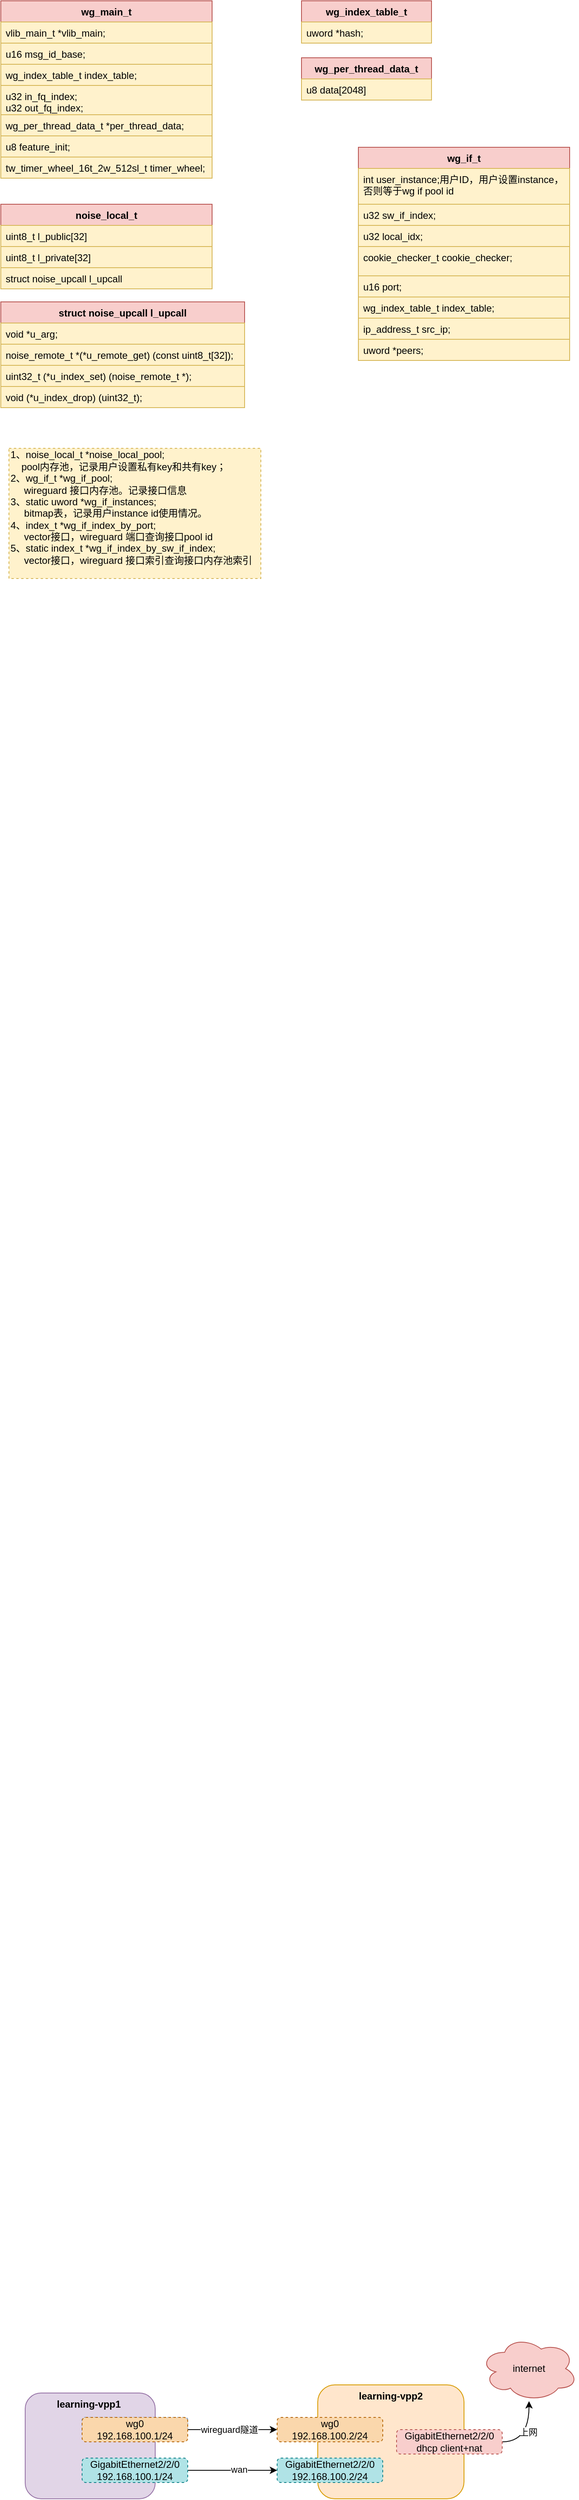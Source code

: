 <mxfile version="15.7.0" type="github">
  <diagram id="7AvQUt7DT94bOIP2M_y_" name="Page-1">
    <mxGraphModel dx="782" dy="436" grid="1" gridSize="10" guides="1" tooltips="1" connect="1" arrows="1" fold="1" page="1" pageScale="1" pageWidth="827" pageHeight="1169" math="0" shadow="0">
      <root>
        <mxCell id="0" />
        <mxCell id="1" parent="0" />
        <mxCell id="nrJYDSRIosnN7z2e5aEC-1" value="wg_main_t" style="swimlane;fontStyle=1;align=center;verticalAlign=top;childLayout=stackLayout;horizontal=1;startSize=26;horizontalStack=0;resizeParent=1;resizeParentMax=0;resizeLast=0;collapsible=1;marginBottom=0;fillColor=#f8cecc;strokeColor=#b85450;" parent="1" vertex="1">
          <mxGeometry x="70" y="150" width="260" height="218" as="geometry" />
        </mxCell>
        <mxCell id="nrJYDSRIosnN7z2e5aEC-2" value="vlib_main_t *vlib_main;" style="text;strokeColor=#d6b656;fillColor=#fff2cc;align=left;verticalAlign=top;spacingLeft=4;spacingRight=4;overflow=hidden;rotatable=0;points=[[0,0.5],[1,0.5]];portConstraint=eastwest;" parent="nrJYDSRIosnN7z2e5aEC-1" vertex="1">
          <mxGeometry y="26" width="260" height="26" as="geometry" />
        </mxCell>
        <mxCell id="nrJYDSRIosnN7z2e5aEC-4" value="u16 msg_id_base;" style="text;strokeColor=#d6b656;fillColor=#fff2cc;align=left;verticalAlign=top;spacingLeft=4;spacingRight=4;overflow=hidden;rotatable=0;points=[[0,0.5],[1,0.5]];portConstraint=eastwest;" parent="nrJYDSRIosnN7z2e5aEC-1" vertex="1">
          <mxGeometry y="52" width="260" height="26" as="geometry" />
        </mxCell>
        <mxCell id="nrJYDSRIosnN7z2e5aEC-5" value="wg_index_table_t index_table;" style="text;strokeColor=#d6b656;fillColor=#fff2cc;align=left;verticalAlign=top;spacingLeft=4;spacingRight=4;overflow=hidden;rotatable=0;points=[[0,0.5],[1,0.5]];portConstraint=eastwest;" parent="nrJYDSRIosnN7z2e5aEC-1" vertex="1">
          <mxGeometry y="78" width="260" height="26" as="geometry" />
        </mxCell>
        <mxCell id="nrJYDSRIosnN7z2e5aEC-6" value="u32 in_fq_index;&#xa;u32 out_fq_index;" style="text;strokeColor=#d6b656;fillColor=#fff2cc;align=left;verticalAlign=top;spacingLeft=4;spacingRight=4;overflow=hidden;rotatable=0;points=[[0,0.5],[1,0.5]];portConstraint=eastwest;" parent="nrJYDSRIosnN7z2e5aEC-1" vertex="1">
          <mxGeometry y="104" width="260" height="36" as="geometry" />
        </mxCell>
        <mxCell id="nrJYDSRIosnN7z2e5aEC-7" value="wg_per_thread_data_t *per_thread_data;" style="text;strokeColor=#d6b656;fillColor=#fff2cc;align=left;verticalAlign=top;spacingLeft=4;spacingRight=4;overflow=hidden;rotatable=0;points=[[0,0.5],[1,0.5]];portConstraint=eastwest;" parent="nrJYDSRIosnN7z2e5aEC-1" vertex="1">
          <mxGeometry y="140" width="260" height="26" as="geometry" />
        </mxCell>
        <mxCell id="nrJYDSRIosnN7z2e5aEC-8" value="u8 feature_init;" style="text;strokeColor=#d6b656;fillColor=#fff2cc;align=left;verticalAlign=top;spacingLeft=4;spacingRight=4;overflow=hidden;rotatable=0;points=[[0,0.5],[1,0.5]];portConstraint=eastwest;" parent="nrJYDSRIosnN7z2e5aEC-1" vertex="1">
          <mxGeometry y="166" width="260" height="26" as="geometry" />
        </mxCell>
        <mxCell id="nrJYDSRIosnN7z2e5aEC-9" value="tw_timer_wheel_16t_2w_512sl_t timer_wheel;" style="text;strokeColor=#d6b656;fillColor=#fff2cc;align=left;verticalAlign=top;spacingLeft=4;spacingRight=4;overflow=hidden;rotatable=0;points=[[0,0.5],[1,0.5]];portConstraint=eastwest;" parent="nrJYDSRIosnN7z2e5aEC-1" vertex="1">
          <mxGeometry y="192" width="260" height="26" as="geometry" />
        </mxCell>
        <mxCell id="nrJYDSRIosnN7z2e5aEC-10" value="wg_index_table_t" style="swimlane;fontStyle=1;align=center;verticalAlign=top;childLayout=stackLayout;horizontal=1;startSize=26;horizontalStack=0;resizeParent=1;resizeParentMax=0;resizeLast=0;collapsible=1;marginBottom=0;fillColor=#f8cecc;strokeColor=#b85450;" parent="1" vertex="1">
          <mxGeometry x="440" y="150" width="160" height="52" as="geometry" />
        </mxCell>
        <mxCell id="nrJYDSRIosnN7z2e5aEC-11" value="uword *hash;" style="text;strokeColor=#d6b656;fillColor=#fff2cc;align=left;verticalAlign=top;spacingLeft=4;spacingRight=4;overflow=hidden;rotatable=0;points=[[0,0.5],[1,0.5]];portConstraint=eastwest;" parent="nrJYDSRIosnN7z2e5aEC-10" vertex="1">
          <mxGeometry y="26" width="160" height="26" as="geometry" />
        </mxCell>
        <mxCell id="nrJYDSRIosnN7z2e5aEC-14" value="wg_per_thread_data_t" style="swimlane;fontStyle=1;align=center;verticalAlign=top;childLayout=stackLayout;horizontal=1;startSize=26;horizontalStack=0;resizeParent=1;resizeParentMax=0;resizeLast=0;collapsible=1;marginBottom=0;fillColor=#f8cecc;strokeColor=#b85450;" parent="1" vertex="1">
          <mxGeometry x="440" y="220" width="160" height="52" as="geometry" />
        </mxCell>
        <mxCell id="nrJYDSRIosnN7z2e5aEC-15" value="u8 data[2048]" style="text;strokeColor=#d6b656;fillColor=#fff2cc;align=left;verticalAlign=top;spacingLeft=4;spacingRight=4;overflow=hidden;rotatable=0;points=[[0,0.5],[1,0.5]];portConstraint=eastwest;" parent="nrJYDSRIosnN7z2e5aEC-14" vertex="1">
          <mxGeometry y="26" width="160" height="26" as="geometry" />
        </mxCell>
        <mxCell id="nrJYDSRIosnN7z2e5aEC-16" value="noise_local_t" style="swimlane;fontStyle=1;align=center;verticalAlign=top;childLayout=stackLayout;horizontal=1;startSize=26;horizontalStack=0;resizeParent=1;resizeParentMax=0;resizeLast=0;collapsible=1;marginBottom=0;fillColor=#f8cecc;strokeColor=#b85450;" parent="1" vertex="1">
          <mxGeometry x="70" y="400" width="260" height="104" as="geometry" />
        </mxCell>
        <mxCell id="nrJYDSRIosnN7z2e5aEC-17" value="uint8_t l_public[32]" style="text;strokeColor=#d6b656;fillColor=#fff2cc;align=left;verticalAlign=top;spacingLeft=4;spacingRight=4;overflow=hidden;rotatable=0;points=[[0,0.5],[1,0.5]];portConstraint=eastwest;" parent="nrJYDSRIosnN7z2e5aEC-16" vertex="1">
          <mxGeometry y="26" width="260" height="26" as="geometry" />
        </mxCell>
        <mxCell id="nrJYDSRIosnN7z2e5aEC-18" value="uint8_t l_private[32]" style="text;strokeColor=#d6b656;fillColor=#fff2cc;align=left;verticalAlign=top;spacingLeft=4;spacingRight=4;overflow=hidden;rotatable=0;points=[[0,0.5],[1,0.5]];portConstraint=eastwest;" parent="nrJYDSRIosnN7z2e5aEC-16" vertex="1">
          <mxGeometry y="52" width="260" height="26" as="geometry" />
        </mxCell>
        <mxCell id="nrJYDSRIosnN7z2e5aEC-19" value="struct noise_upcall l_upcall" style="text;strokeColor=#d6b656;fillColor=#fff2cc;align=left;verticalAlign=top;spacingLeft=4;spacingRight=4;overflow=hidden;rotatable=0;points=[[0,0.5],[1,0.5]];portConstraint=eastwest;" parent="nrJYDSRIosnN7z2e5aEC-16" vertex="1">
          <mxGeometry y="78" width="260" height="26" as="geometry" />
        </mxCell>
        <mxCell id="nrJYDSRIosnN7z2e5aEC-24" value="struct noise_upcall l_upcall" style="swimlane;fontStyle=1;align=center;verticalAlign=top;childLayout=stackLayout;horizontal=1;startSize=26;horizontalStack=0;resizeParent=1;resizeParentMax=0;resizeLast=0;collapsible=1;marginBottom=0;fillColor=#f8cecc;strokeColor=#b85450;" parent="1" vertex="1">
          <mxGeometry x="70" y="520" width="300" height="130" as="geometry" />
        </mxCell>
        <mxCell id="nrJYDSRIosnN7z2e5aEC-25" value="void *u_arg;" style="text;strokeColor=#d6b656;fillColor=#fff2cc;align=left;verticalAlign=top;spacingLeft=4;spacingRight=4;overflow=hidden;rotatable=0;points=[[0,0.5],[1,0.5]];portConstraint=eastwest;" parent="nrJYDSRIosnN7z2e5aEC-24" vertex="1">
          <mxGeometry y="26" width="300" height="26" as="geometry" />
        </mxCell>
        <mxCell id="nrJYDSRIosnN7z2e5aEC-26" value="noise_remote_t *(*u_remote_get) (const uint8_t[32]);" style="text;strokeColor=#d6b656;fillColor=#fff2cc;align=left;verticalAlign=top;spacingLeft=4;spacingRight=4;overflow=hidden;rotatable=0;points=[[0,0.5],[1,0.5]];portConstraint=eastwest;" parent="nrJYDSRIosnN7z2e5aEC-24" vertex="1">
          <mxGeometry y="52" width="300" height="26" as="geometry" />
        </mxCell>
        <mxCell id="nrJYDSRIosnN7z2e5aEC-27" value="uint32_t (*u_index_set) (noise_remote_t *);" style="text;strokeColor=#d6b656;fillColor=#fff2cc;align=left;verticalAlign=top;spacingLeft=4;spacingRight=4;overflow=hidden;rotatable=0;points=[[0,0.5],[1,0.5]];portConstraint=eastwest;" parent="nrJYDSRIosnN7z2e5aEC-24" vertex="1">
          <mxGeometry y="78" width="300" height="26" as="geometry" />
        </mxCell>
        <mxCell id="nrJYDSRIosnN7z2e5aEC-28" value="void (*u_index_drop) (uint32_t);" style="text;strokeColor=#d6b656;fillColor=#fff2cc;align=left;verticalAlign=top;spacingLeft=4;spacingRight=4;overflow=hidden;rotatable=0;points=[[0,0.5],[1,0.5]];portConstraint=eastwest;" parent="nrJYDSRIosnN7z2e5aEC-24" vertex="1">
          <mxGeometry y="104" width="300" height="26" as="geometry" />
        </mxCell>
        <mxCell id="nrJYDSRIosnN7z2e5aEC-29" value="wg_if_t" style="swimlane;fontStyle=1;align=center;verticalAlign=top;childLayout=stackLayout;horizontal=1;startSize=26;horizontalStack=0;resizeParent=1;resizeParentMax=0;resizeLast=0;collapsible=1;marginBottom=0;fillColor=#f8cecc;strokeColor=#b85450;" parent="1" vertex="1">
          <mxGeometry x="510" y="330" width="260" height="262" as="geometry" />
        </mxCell>
        <mxCell id="nrJYDSRIosnN7z2e5aEC-30" value="int user_instance;用户ID，用户设置instance，&#xa;否则等于wg if pool id" style="text;strokeColor=#d6b656;fillColor=#fff2cc;align=left;verticalAlign=top;spacingLeft=4;spacingRight=4;overflow=hidden;rotatable=0;points=[[0,0.5],[1,0.5]];portConstraint=eastwest;" parent="nrJYDSRIosnN7z2e5aEC-29" vertex="1">
          <mxGeometry y="26" width="260" height="44" as="geometry" />
        </mxCell>
        <mxCell id="nrJYDSRIosnN7z2e5aEC-31" value="u32 sw_if_index;" style="text;strokeColor=#d6b656;fillColor=#fff2cc;align=left;verticalAlign=top;spacingLeft=4;spacingRight=4;overflow=hidden;rotatable=0;points=[[0,0.5],[1,0.5]];portConstraint=eastwest;" parent="nrJYDSRIosnN7z2e5aEC-29" vertex="1">
          <mxGeometry y="70" width="260" height="26" as="geometry" />
        </mxCell>
        <mxCell id="nrJYDSRIosnN7z2e5aEC-32" value="u32 local_idx;" style="text;strokeColor=#d6b656;fillColor=#fff2cc;align=left;verticalAlign=top;spacingLeft=4;spacingRight=4;overflow=hidden;rotatable=0;points=[[0,0.5],[1,0.5]];portConstraint=eastwest;" parent="nrJYDSRIosnN7z2e5aEC-29" vertex="1">
          <mxGeometry y="96" width="260" height="26" as="geometry" />
        </mxCell>
        <mxCell id="nrJYDSRIosnN7z2e5aEC-33" value="cookie_checker_t cookie_checker;" style="text;strokeColor=#d6b656;fillColor=#fff2cc;align=left;verticalAlign=top;spacingLeft=4;spacingRight=4;overflow=hidden;rotatable=0;points=[[0,0.5],[1,0.5]];portConstraint=eastwest;" parent="nrJYDSRIosnN7z2e5aEC-29" vertex="1">
          <mxGeometry y="122" width="260" height="36" as="geometry" />
        </mxCell>
        <mxCell id="nrJYDSRIosnN7z2e5aEC-34" value="u16 port;" style="text;strokeColor=#d6b656;fillColor=#fff2cc;align=left;verticalAlign=top;spacingLeft=4;spacingRight=4;overflow=hidden;rotatable=0;points=[[0,0.5],[1,0.5]];portConstraint=eastwest;" parent="nrJYDSRIosnN7z2e5aEC-29" vertex="1">
          <mxGeometry y="158" width="260" height="26" as="geometry" />
        </mxCell>
        <mxCell id="nrJYDSRIosnN7z2e5aEC-35" value="wg_index_table_t index_table;" style="text;strokeColor=#d6b656;fillColor=#fff2cc;align=left;verticalAlign=top;spacingLeft=4;spacingRight=4;overflow=hidden;rotatable=0;points=[[0,0.5],[1,0.5]];portConstraint=eastwest;" parent="nrJYDSRIosnN7z2e5aEC-29" vertex="1">
          <mxGeometry y="184" width="260" height="26" as="geometry" />
        </mxCell>
        <mxCell id="nrJYDSRIosnN7z2e5aEC-36" value="ip_address_t src_ip;" style="text;strokeColor=#d6b656;fillColor=#fff2cc;align=left;verticalAlign=top;spacingLeft=4;spacingRight=4;overflow=hidden;rotatable=0;points=[[0,0.5],[1,0.5]];portConstraint=eastwest;" parent="nrJYDSRIosnN7z2e5aEC-29" vertex="1">
          <mxGeometry y="210" width="260" height="26" as="geometry" />
        </mxCell>
        <mxCell id="nrJYDSRIosnN7z2e5aEC-37" value="uword *peers;" style="text;strokeColor=#d6b656;fillColor=#fff2cc;align=left;verticalAlign=top;spacingLeft=4;spacingRight=4;overflow=hidden;rotatable=0;points=[[0,0.5],[1,0.5]];portConstraint=eastwest;" parent="nrJYDSRIosnN7z2e5aEC-29" vertex="1">
          <mxGeometry y="236" width="260" height="26" as="geometry" />
        </mxCell>
        <mxCell id="nrJYDSRIosnN7z2e5aEC-38" value="1、noise_local_t *noise_local_pool;&amp;nbsp; &lt;br&gt;&amp;nbsp; &amp;nbsp; pool内存池，记录用户设置私有key和共有key；&lt;br&gt;&lt;div&gt;&lt;span&gt;2、&lt;/span&gt;&lt;span&gt;wg_if_t *wg_if_pool;&lt;/span&gt;&lt;/div&gt;&lt;div&gt;&lt;span&gt;&amp;nbsp; &amp;nbsp; &amp;nbsp;wireguard 接口内存池。记录接口信息&lt;/span&gt;&lt;/div&gt;3、static uword *wg_if_instances;&lt;br&gt;&amp;nbsp; &amp;nbsp; &amp;nbsp;bitmap表，记录用户instance id使用情况。&lt;br&gt;4、index_t *wg_if_index_by_port;&lt;br&gt;&amp;nbsp; &amp;nbsp; &amp;nbsp;vector接口，wireguard 端口查询接口pool id&lt;br&gt;5、static index_t *wg_if_index_by_sw_if_index;&lt;br&gt;&amp;nbsp; &amp;nbsp; &amp;nbsp;vector接口，wireguard 接口索引查询接口内存池索引&lt;br&gt;&amp;nbsp; &amp;nbsp; &amp;nbsp;" style="text;html=1;align=left;verticalAlign=middle;resizable=0;points=[];autosize=1;strokeColor=#d6b656;fillColor=#fff2cc;dashed=1;" parent="1" vertex="1">
          <mxGeometry x="80" y="700" width="310" height="160" as="geometry" />
        </mxCell>
        <mxCell id="dy1nJxDz3FzmfE1ZFG9A-8" value="&lt;div&gt;&lt;span&gt;learning-vpp1&amp;nbsp;&lt;/span&gt;&lt;/div&gt;" style="whiteSpace=wrap;html=1;align=center;rounded=1;fillColor=#e1d5e7;strokeColor=#9673a6;verticalAlign=top;fontStyle=1" vertex="1" parent="1">
          <mxGeometry x="100" y="3090" width="160" height="130" as="geometry" />
        </mxCell>
        <mxCell id="dy1nJxDz3FzmfE1ZFG9A-9" value="&lt;span&gt;learning-vpp2&lt;br&gt;&lt;br&gt;&lt;br&gt;&lt;/span&gt;" style="whiteSpace=wrap;html=1;align=center;rounded=1;fillColor=#ffe6cc;strokeColor=#d79b00;verticalAlign=top;fontStyle=1" vertex="1" parent="1">
          <mxGeometry x="460" y="3080" width="180" height="140" as="geometry" />
        </mxCell>
        <mxCell id="dy1nJxDz3FzmfE1ZFG9A-12" value="GigabitEthernet2/2/0&lt;br&gt;192.168.100.2/24" style="text;html=1;align=center;verticalAlign=middle;whiteSpace=wrap;dashed=1;rounded=1;fillColor=#b0e3e6;strokeColor=#0e8088;" vertex="1" parent="1">
          <mxGeometry x="410" y="3170" width="130" height="30" as="geometry" />
        </mxCell>
        <mxCell id="dy1nJxDz3FzmfE1ZFG9A-29" style="edgeStyle=orthogonalEdgeStyle;rounded=0;orthogonalLoop=1;jettySize=auto;html=1;exitX=1;exitY=0.5;exitDx=0;exitDy=0;entryX=0;entryY=0.5;entryDx=0;entryDy=0;" edge="1" parent="1" source="dy1nJxDz3FzmfE1ZFG9A-13" target="dy1nJxDz3FzmfE1ZFG9A-12">
          <mxGeometry relative="1" as="geometry" />
        </mxCell>
        <mxCell id="dy1nJxDz3FzmfE1ZFG9A-30" value="wan" style="edgeLabel;html=1;align=center;verticalAlign=middle;resizable=0;points=[];" vertex="1" connectable="0" parent="dy1nJxDz3FzmfE1ZFG9A-29">
          <mxGeometry x="0.139" y="1" relative="1" as="geometry">
            <mxPoint as="offset" />
          </mxGeometry>
        </mxCell>
        <mxCell id="dy1nJxDz3FzmfE1ZFG9A-13" value="GigabitEthernet2/2/0&lt;br&gt;192.168.100.1/24" style="text;html=1;align=center;verticalAlign=middle;whiteSpace=wrap;dashed=1;rounded=1;fillColor=#b0e3e6;strokeColor=#0e8088;" vertex="1" parent="1">
          <mxGeometry x="170" y="3170" width="130" height="30" as="geometry" />
        </mxCell>
        <mxCell id="dy1nJxDz3FzmfE1ZFG9A-24" value="GigabitEthernet2/2/0" style="text;html=1;align=center;verticalAlign=middle;whiteSpace=wrap;dashed=1;rounded=1;fillColor=#dae8fc;strokeColor=#6c8ebf;" vertex="1" parent="1">
          <mxGeometry x="170" y="3120" width="130" height="20" as="geometry" />
        </mxCell>
        <mxCell id="dy1nJxDz3FzmfE1ZFG9A-27" style="edgeStyle=orthogonalEdgeStyle;rounded=0;orthogonalLoop=1;jettySize=auto;html=1;exitX=1;exitY=0.5;exitDx=0;exitDy=0;" edge="1" parent="1" source="dy1nJxDz3FzmfE1ZFG9A-25" target="dy1nJxDz3FzmfE1ZFG9A-26">
          <mxGeometry relative="1" as="geometry" />
        </mxCell>
        <mxCell id="dy1nJxDz3FzmfE1ZFG9A-28" value="wireguard隧道" style="edgeLabel;html=1;align=center;verticalAlign=middle;resizable=0;points=[];" vertex="1" connectable="0" parent="dy1nJxDz3FzmfE1ZFG9A-27">
          <mxGeometry x="0.171" y="1" relative="1" as="geometry">
            <mxPoint x="-14" y="1" as="offset" />
          </mxGeometry>
        </mxCell>
        <mxCell id="dy1nJxDz3FzmfE1ZFG9A-25" value="wg0&lt;br&gt;192.168.100.1/24" style="text;html=1;align=center;verticalAlign=middle;whiteSpace=wrap;dashed=1;rounded=1;fillColor=#fad7ac;strokeColor=#b46504;" vertex="1" parent="1">
          <mxGeometry x="170" y="3120" width="130" height="30" as="geometry" />
        </mxCell>
        <mxCell id="dy1nJxDz3FzmfE1ZFG9A-26" value="wg0&lt;br&gt;192.168.100.2/24" style="text;html=1;align=center;verticalAlign=middle;whiteSpace=wrap;dashed=1;rounded=1;fillColor=#fad7ac;strokeColor=#b46504;" vertex="1" parent="1">
          <mxGeometry x="410" y="3120" width="130" height="30" as="geometry" />
        </mxCell>
        <mxCell id="dy1nJxDz3FzmfE1ZFG9A-34" style="edgeStyle=orthogonalEdgeStyle;curved=1;rounded=0;orthogonalLoop=1;jettySize=auto;html=1;exitX=1;exitY=0.5;exitDx=0;exitDy=0;" edge="1" parent="1" source="dy1nJxDz3FzmfE1ZFG9A-31" target="dy1nJxDz3FzmfE1ZFG9A-32">
          <mxGeometry relative="1" as="geometry" />
        </mxCell>
        <mxCell id="dy1nJxDz3FzmfE1ZFG9A-35" value="上网" style="edgeLabel;html=1;align=center;verticalAlign=middle;resizable=0;points=[];" vertex="1" connectable="0" parent="dy1nJxDz3FzmfE1ZFG9A-34">
          <mxGeometry x="0.082" y="1" relative="1" as="geometry">
            <mxPoint as="offset" />
          </mxGeometry>
        </mxCell>
        <mxCell id="dy1nJxDz3FzmfE1ZFG9A-31" value="GigabitEthernet2/2/0&lt;br&gt;dhcp client+nat" style="text;html=1;align=center;verticalAlign=middle;whiteSpace=wrap;dashed=1;rounded=1;fillColor=#f8cecc;strokeColor=#b85450;" vertex="1" parent="1">
          <mxGeometry x="557" y="3135" width="130" height="30" as="geometry" />
        </mxCell>
        <mxCell id="dy1nJxDz3FzmfE1ZFG9A-32" value="internet" style="ellipse;shape=cloud;whiteSpace=wrap;html=1;align=center;verticalAlign=middle;fillColor=#f8cecc;strokeColor=#b85450;" vertex="1" parent="1">
          <mxGeometry x="660" y="3020" width="120" height="80" as="geometry" />
        </mxCell>
      </root>
    </mxGraphModel>
  </diagram>
</mxfile>
